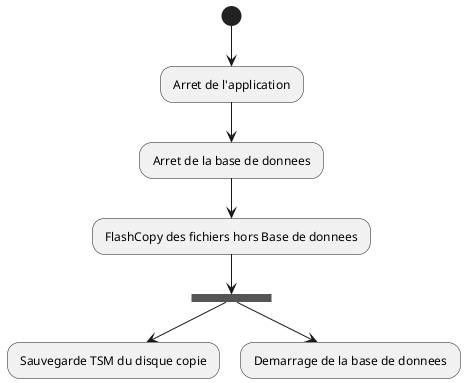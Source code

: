 {
  "sha1": "h1mftn6ljam2fy0r2pwwrksg9kvs9dz",
  "insertion": {
    "when": "2024-06-03T18:59:29.081Z",
    "user": "plantuml@gmail.com"
  }
}
@startuml
(*) --> " Arret de l'application "
--> " Arret de la base de donnees "
--> " FlashCopy des fichiers hors Base de donnees "
--> ===B1===
--> " Sauvegarde TSM du disque copie "
B1 --> " Demarrage de la base de donnees "
@enduml
